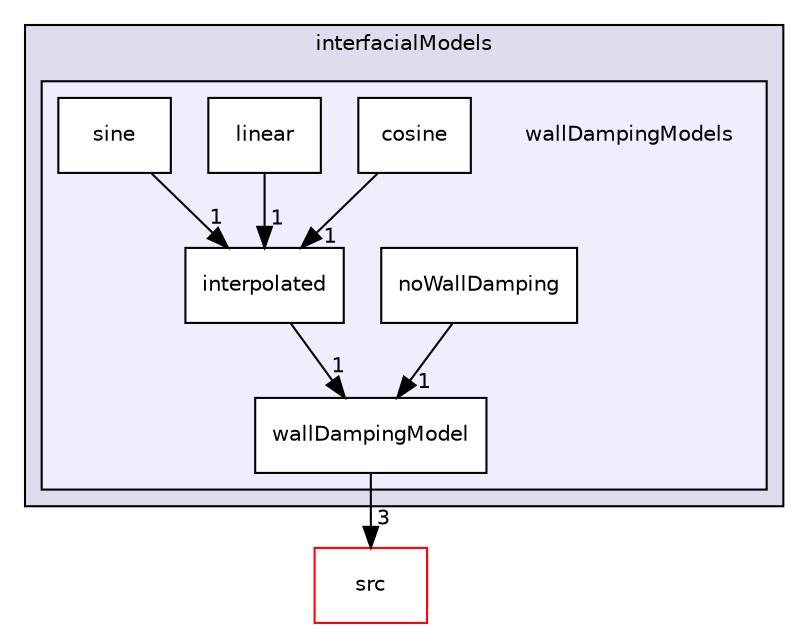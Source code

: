 digraph "applications/solvers/multiphase/reactingEulerFoam/interfacialModels/wallDampingModels" {
  bgcolor=transparent;
  compound=true
  node [ fontsize="10", fontname="Helvetica"];
  edge [ labelfontsize="10", labelfontname="Helvetica"];
  subgraph clusterdir_27c83a420e522b8ccff26d2d4e401b3e {
    graph [ bgcolor="#ddddee", pencolor="black", label="interfacialModels" fontname="Helvetica", fontsize="10", URL="dir_27c83a420e522b8ccff26d2d4e401b3e.html"]
  subgraph clusterdir_cee67cef8b707840d7034735f1e2f9fa {
    graph [ bgcolor="#eeeeff", pencolor="black", label="" URL="dir_cee67cef8b707840d7034735f1e2f9fa.html"];
    dir_cee67cef8b707840d7034735f1e2f9fa [shape=plaintext label="wallDampingModels"];
    dir_b70f90677a114947cff0cfc8975328b8 [shape=box label="cosine" color="black" fillcolor="white" style="filled" URL="dir_b70f90677a114947cff0cfc8975328b8.html"];
    dir_cbad2e1958ced1f0dfb5531583af5593 [shape=box label="interpolated" color="black" fillcolor="white" style="filled" URL="dir_cbad2e1958ced1f0dfb5531583af5593.html"];
    dir_42527897dfe3267690e72775260114e4 [shape=box label="linear" color="black" fillcolor="white" style="filled" URL="dir_42527897dfe3267690e72775260114e4.html"];
    dir_8fbc915df9dd882dd2553a60620fa85c [shape=box label="noWallDamping" color="black" fillcolor="white" style="filled" URL="dir_8fbc915df9dd882dd2553a60620fa85c.html"];
    dir_96786fd620b2c83dc6bec0e54b90d222 [shape=box label="sine" color="black" fillcolor="white" style="filled" URL="dir_96786fd620b2c83dc6bec0e54b90d222.html"];
    dir_cca4f1f52cd6e08f6dec93cd2e91ec95 [shape=box label="wallDampingModel" color="black" fillcolor="white" style="filled" URL="dir_cca4f1f52cd6e08f6dec93cd2e91ec95.html"];
  }
  }
  dir_68267d1309a1af8e8297ef4c3efbcdba [shape=box label="src" color="red" URL="dir_68267d1309a1af8e8297ef4c3efbcdba.html"];
  dir_b70f90677a114947cff0cfc8975328b8->dir_cbad2e1958ced1f0dfb5531583af5593 [headlabel="1", labeldistance=1.5 headhref="dir_000315_000316.html"];
  dir_cca4f1f52cd6e08f6dec93cd2e91ec95->dir_68267d1309a1af8e8297ef4c3efbcdba [headlabel="3", labeldistance=1.5 headhref="dir_000320_000736.html"];
  dir_42527897dfe3267690e72775260114e4->dir_cbad2e1958ced1f0dfb5531583af5593 [headlabel="1", labeldistance=1.5 headhref="dir_000317_000316.html"];
  dir_96786fd620b2c83dc6bec0e54b90d222->dir_cbad2e1958ced1f0dfb5531583af5593 [headlabel="1", labeldistance=1.5 headhref="dir_000319_000316.html"];
  dir_cbad2e1958ced1f0dfb5531583af5593->dir_cca4f1f52cd6e08f6dec93cd2e91ec95 [headlabel="1", labeldistance=1.5 headhref="dir_000316_000320.html"];
  dir_8fbc915df9dd882dd2553a60620fa85c->dir_cca4f1f52cd6e08f6dec93cd2e91ec95 [headlabel="1", labeldistance=1.5 headhref="dir_000318_000320.html"];
}
